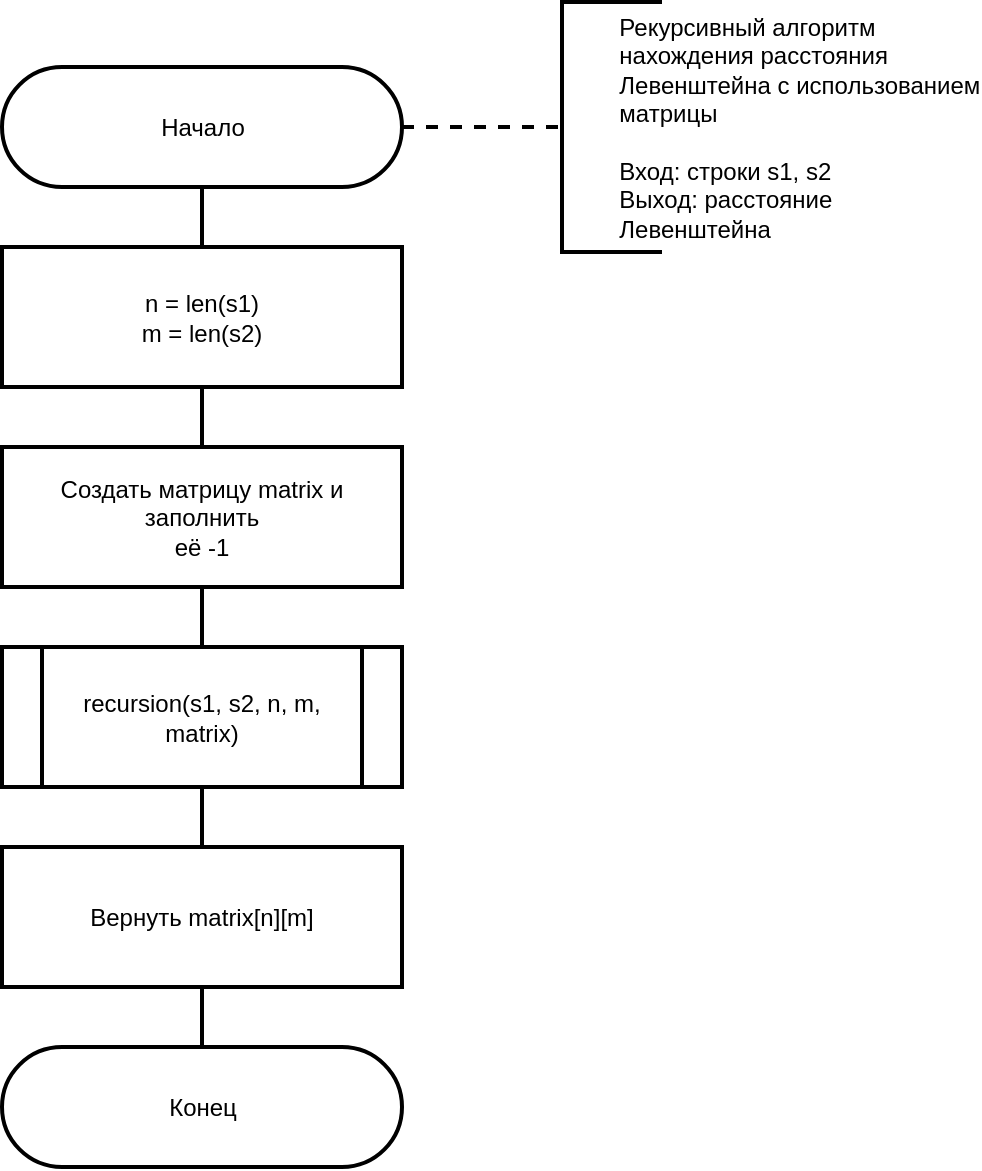 <mxfile>
    <diagram id="MajGbP6ZSvw2u5aTvxG2" name="Page-1">
        <mxGraphModel dx="918" dy="555" grid="1" gridSize="10" guides="1" tooltips="1" connect="1" arrows="1" fold="1" page="1" pageScale="1" pageWidth="827" pageHeight="1169" math="0" shadow="0">
            <root>
                <mxCell id="0"/>
                <mxCell id="1" parent="0"/>
                <mxCell id="2" style="edgeStyle=orthogonalEdgeStyle;rounded=0;orthogonalLoop=1;jettySize=auto;html=1;entryX=0;entryY=0.5;entryDx=0;entryDy=0;entryPerimeter=0;endArrow=none;endFill=0;strokeWidth=2;dashed=1;exitX=1;exitY=0.5;exitDx=0;exitDy=0;exitPerimeter=0;" edge="1" parent="1" source="4" target="6">
                    <mxGeometry relative="1" as="geometry">
                        <mxPoint x="500" y="282.5" as="sourcePoint"/>
                        <Array as="points">
                            <mxPoint x="470" y="212.5"/>
                            <mxPoint x="470" y="212.5"/>
                        </Array>
                    </mxGeometry>
                </mxCell>
                <mxCell id="3" style="edgeStyle=orthogonalEdgeStyle;rounded=0;orthogonalLoop=1;jettySize=auto;html=1;exitX=0.5;exitY=0.5;exitDx=0;exitDy=30;exitPerimeter=0;entryX=0.5;entryY=0;entryDx=0;entryDy=0;endArrow=none;endFill=0;strokeWidth=2;" edge="1" parent="1" source="4" target="17">
                    <mxGeometry relative="1" as="geometry"/>
                </mxCell>
                <mxCell id="4" value="&lt;font style=&quot;font-size: 12px&quot;&gt;Начало&lt;/font&gt;" style="html=1;dashed=0;whitespace=wrap;shape=mxgraph.dfd.start;strokeWidth=2;" vertex="1" parent="1">
                    <mxGeometry x="250" y="182.5" width="200" height="60" as="geometry"/>
                </mxCell>
                <mxCell id="5" style="edgeStyle=orthogonalEdgeStyle;rounded=0;orthogonalLoop=1;jettySize=auto;html=1;exitX=0.5;exitY=1;exitDx=0;exitDy=0;" edge="1" parent="1">
                    <mxGeometry relative="1" as="geometry">
                        <mxPoint x="300" y="332.5" as="sourcePoint"/>
                        <mxPoint x="300" y="332.5" as="targetPoint"/>
                    </mxGeometry>
                </mxCell>
                <mxCell id="6" value="&lt;div&gt;&lt;span style=&quot;white-space: pre&quot;&gt;&#9;&lt;/span&gt;Рекурсивный алгоритм&lt;/div&gt;&lt;div&gt;&lt;span style=&quot;white-space: pre&quot;&gt;&#9;&lt;/span&gt;нахождения расстояния&lt;/div&gt;&lt;div&gt;&lt;span style=&quot;white-space: pre&quot;&gt;&#9;&lt;/span&gt;Левенштейна с использованием&lt;/div&gt;&lt;div&gt;&lt;span style=&quot;white-space: pre&quot;&gt;&#9;&lt;/span&gt;матрицы&lt;/div&gt;&lt;div&gt;&lt;span&gt;&lt;br&gt;&lt;/span&gt;&lt;/div&gt;&lt;span style=&quot;white-space: pre&quot;&gt;&#9;&lt;/span&gt;Вход: строки s1, s2&lt;br&gt;&lt;span style=&quot;white-space: pre&quot;&gt;&#9;&lt;/span&gt;Выход: расстояние &lt;br&gt;&lt;span style=&quot;white-space: pre&quot;&gt;&#9;&lt;/span&gt;Левенштейна" style="strokeWidth=2;html=1;shape=mxgraph.flowchart.annotation_1;align=left;pointerEvents=1;" vertex="1" parent="1">
                    <mxGeometry x="530" y="150" width="50" height="125" as="geometry"/>
                </mxCell>
                <mxCell id="16" style="edgeStyle=orthogonalEdgeStyle;rounded=0;orthogonalLoop=1;jettySize=auto;html=1;exitX=0.5;exitY=1;exitDx=0;exitDy=0;entryX=0.5;entryY=0;entryDx=0;entryDy=0;strokeWidth=2;endArrow=none;endFill=0;" edge="1" parent="1" source="17" target="20">
                    <mxGeometry relative="1" as="geometry"/>
                </mxCell>
                <mxCell id="17" value="&lt;font&gt;n = len(s1)&lt;br&gt;m = len(s2)&lt;br&gt;&lt;/font&gt;" style="rounded=0;whiteSpace=wrap;html=1;strokeWidth=2;" vertex="1" parent="1">
                    <mxGeometry x="250" y="272.5" width="200" height="70" as="geometry"/>
                </mxCell>
                <mxCell id="19" style="edgeStyle=orthogonalEdgeStyle;rounded=0;orthogonalLoop=1;jettySize=auto;html=1;exitX=0.5;exitY=1;exitDx=0;exitDy=0;entryX=0.5;entryY=0;entryDx=0;entryDy=0;endArrow=none;endFill=0;strokeWidth=2;" edge="1" parent="1" source="20">
                    <mxGeometry relative="1" as="geometry">
                        <mxPoint x="350" y="472.5" as="targetPoint"/>
                    </mxGeometry>
                </mxCell>
                <mxCell id="20" value="&lt;font&gt;Создать матрицу matrix и заполнить&lt;br&gt;её -1&lt;br&gt;&lt;/font&gt;" style="rounded=0;whiteSpace=wrap;html=1;strokeWidth=2;" vertex="1" parent="1">
                    <mxGeometry x="250" y="372.5" width="200" height="70" as="geometry"/>
                </mxCell>
                <mxCell id="37" value="recursion(s1, s2, n, m, matrix)" style="shape=process;whiteSpace=wrap;html=1;backgroundOutline=1;strokeWidth=2;" vertex="1" parent="1">
                    <mxGeometry x="250" y="472.5" width="200" height="70" as="geometry"/>
                </mxCell>
                <mxCell id="38" value="&lt;font style=&quot;font-size: 12px&quot;&gt;Конец&lt;/font&gt;" style="html=1;dashed=0;whitespace=wrap;shape=mxgraph.dfd.start;strokeWidth=2;" vertex="1" parent="1">
                    <mxGeometry x="250" y="672.5" width="200" height="60" as="geometry"/>
                </mxCell>
                <mxCell id="39" style="edgeStyle=orthogonalEdgeStyle;rounded=0;orthogonalLoop=1;jettySize=auto;html=1;exitX=0.5;exitY=0;exitDx=0;exitDy=0;entryX=0.5;entryY=0;entryDx=0;entryDy=0;endArrow=none;endFill=0;strokeWidth=2;" edge="1" parent="1" target="41">
                    <mxGeometry relative="1" as="geometry">
                        <mxPoint x="350" y="542.5" as="sourcePoint"/>
                    </mxGeometry>
                </mxCell>
                <mxCell id="40" style="edgeStyle=orthogonalEdgeStyle;rounded=0;orthogonalLoop=1;jettySize=auto;html=1;exitX=0.5;exitY=1;exitDx=0;exitDy=0;entryX=0.5;entryY=0.5;entryDx=0;entryDy=-30;entryPerimeter=0;endArrow=none;endFill=0;strokeWidth=2;" edge="1" parent="1" source="41" target="38">
                    <mxGeometry relative="1" as="geometry"/>
                </mxCell>
                <mxCell id="41" value="&lt;font style=&quot;font-size: 12px&quot;&gt;Вернуть matrix[n][m]&lt;br&gt;&lt;/font&gt;" style="rounded=0;whiteSpace=wrap;html=1;strokeWidth=2;" vertex="1" parent="1">
                    <mxGeometry x="250" y="572.5" width="200" height="70" as="geometry"/>
                </mxCell>
            </root>
        </mxGraphModel>
    </diagram>
</mxfile>